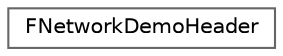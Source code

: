 digraph "Graphical Class Hierarchy"
{
 // INTERACTIVE_SVG=YES
 // LATEX_PDF_SIZE
  bgcolor="transparent";
  edge [fontname=Helvetica,fontsize=10,labelfontname=Helvetica,labelfontsize=10];
  node [fontname=Helvetica,fontsize=10,shape=box,height=0.2,width=0.4];
  rankdir="LR";
  Node0 [id="Node000000",label="FNetworkDemoHeader",height=0.2,width=0.4,color="grey40", fillcolor="white", style="filled",URL="$d7/dd4/structFNetworkDemoHeader.html",tooltip=" "];
}

